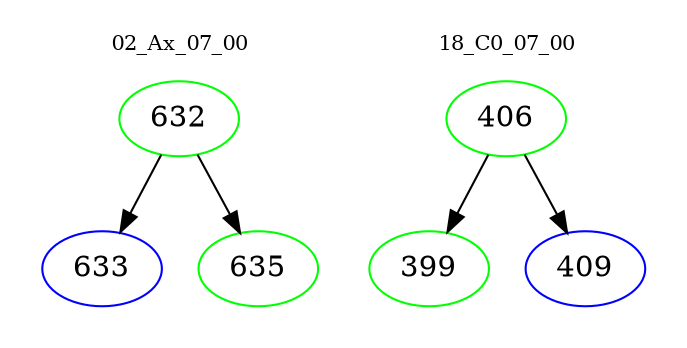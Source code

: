 digraph{
subgraph cluster_0 {
color = white
label = "02_Ax_07_00";
fontsize=10;
T0_632 [label="632", color="green"]
T0_632 -> T0_633 [color="black"]
T0_633 [label="633", color="blue"]
T0_632 -> T0_635 [color="black"]
T0_635 [label="635", color="green"]
}
subgraph cluster_1 {
color = white
label = "18_C0_07_00";
fontsize=10;
T1_406 [label="406", color="green"]
T1_406 -> T1_399 [color="black"]
T1_399 [label="399", color="green"]
T1_406 -> T1_409 [color="black"]
T1_409 [label="409", color="blue"]
}
}
